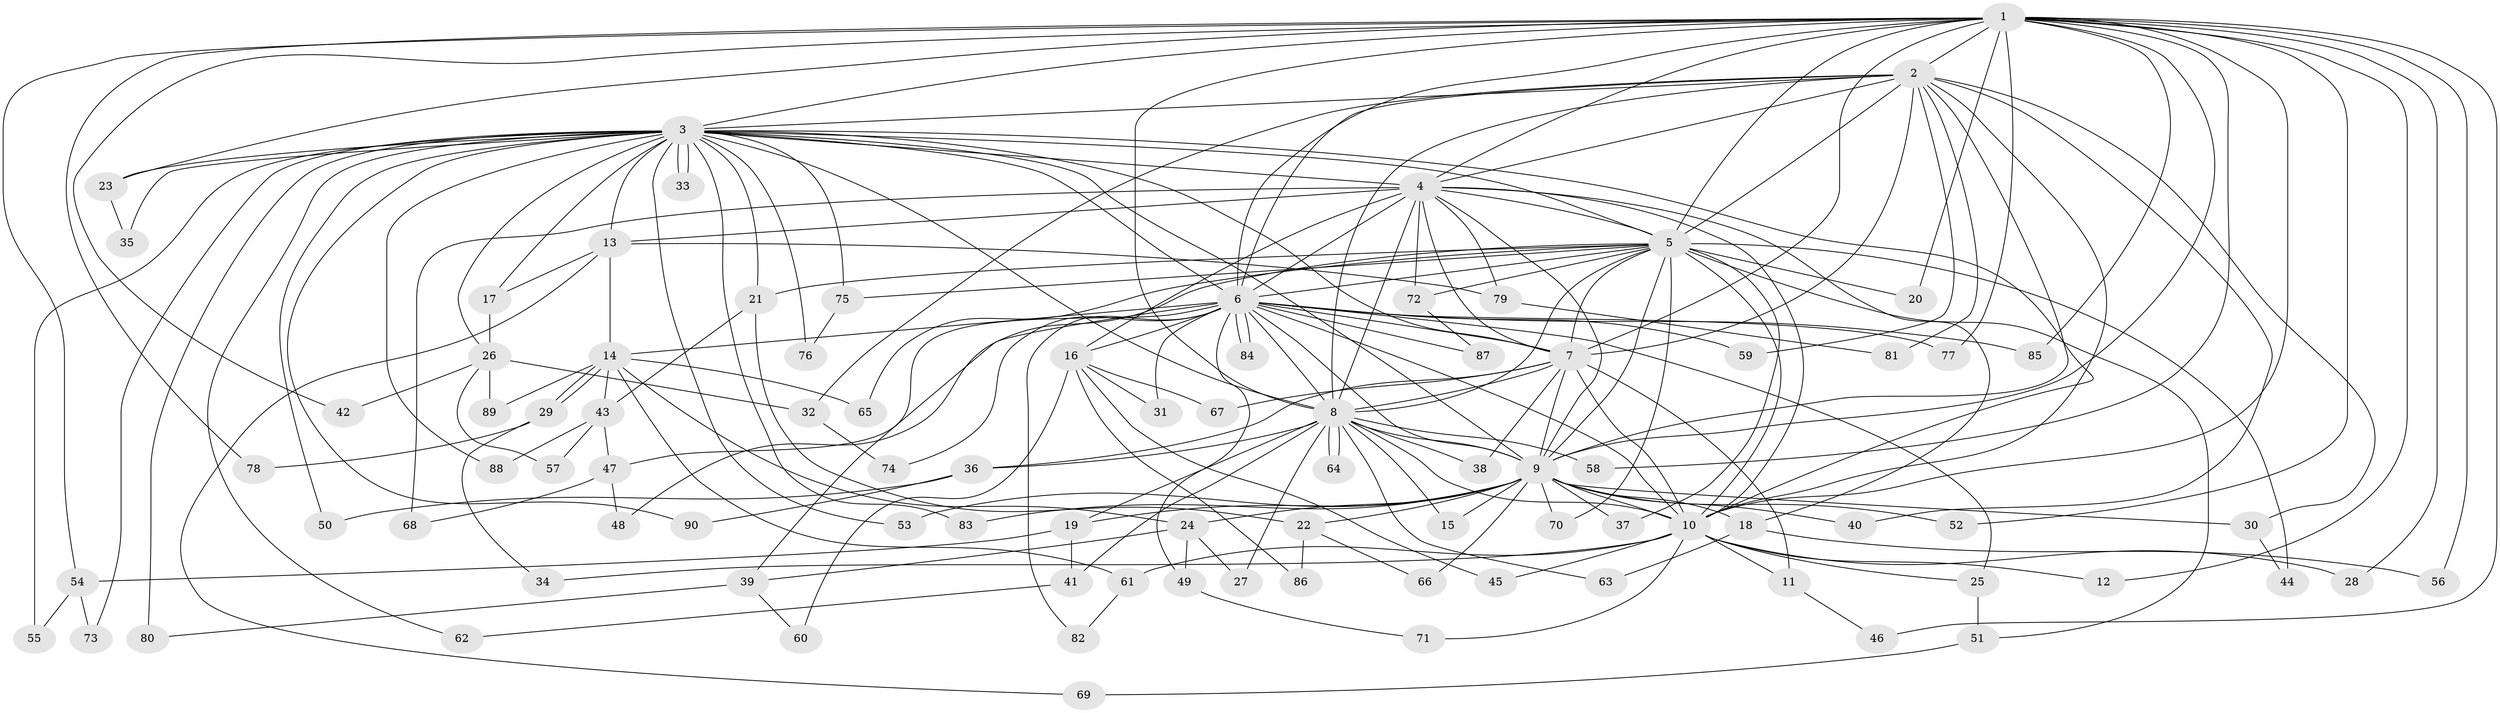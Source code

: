 // coarse degree distribution, {18: 0.027777777777777776, 12: 0.05555555555555555, 17: 0.05555555555555555, 13: 0.027777777777777776, 15: 0.027777777777777776, 14: 0.027777777777777776, 3: 0.2222222222222222, 2: 0.4722222222222222, 11: 0.027777777777777776, 4: 0.027777777777777776, 7: 0.027777777777777776}
// Generated by graph-tools (version 1.1) at 2025/17/03/04/25 18:17:20]
// undirected, 90 vertices, 205 edges
graph export_dot {
graph [start="1"]
  node [color=gray90,style=filled];
  1;
  2;
  3;
  4;
  5;
  6;
  7;
  8;
  9;
  10;
  11;
  12;
  13;
  14;
  15;
  16;
  17;
  18;
  19;
  20;
  21;
  22;
  23;
  24;
  25;
  26;
  27;
  28;
  29;
  30;
  31;
  32;
  33;
  34;
  35;
  36;
  37;
  38;
  39;
  40;
  41;
  42;
  43;
  44;
  45;
  46;
  47;
  48;
  49;
  50;
  51;
  52;
  53;
  54;
  55;
  56;
  57;
  58;
  59;
  60;
  61;
  62;
  63;
  64;
  65;
  66;
  67;
  68;
  69;
  70;
  71;
  72;
  73;
  74;
  75;
  76;
  77;
  78;
  79;
  80;
  81;
  82;
  83;
  84;
  85;
  86;
  87;
  88;
  89;
  90;
  1 -- 2;
  1 -- 3;
  1 -- 4;
  1 -- 5;
  1 -- 6;
  1 -- 7;
  1 -- 8;
  1 -- 9;
  1 -- 10;
  1 -- 12;
  1 -- 20;
  1 -- 23;
  1 -- 28;
  1 -- 42;
  1 -- 46;
  1 -- 52;
  1 -- 54;
  1 -- 56;
  1 -- 58;
  1 -- 77;
  1 -- 78;
  1 -- 85;
  2 -- 3;
  2 -- 4;
  2 -- 5;
  2 -- 6;
  2 -- 7;
  2 -- 8;
  2 -- 9;
  2 -- 10;
  2 -- 30;
  2 -- 32;
  2 -- 40;
  2 -- 59;
  2 -- 81;
  3 -- 4;
  3 -- 5;
  3 -- 6;
  3 -- 7;
  3 -- 8;
  3 -- 9;
  3 -- 10;
  3 -- 13;
  3 -- 17;
  3 -- 21;
  3 -- 23;
  3 -- 26;
  3 -- 33;
  3 -- 33;
  3 -- 35;
  3 -- 50;
  3 -- 53;
  3 -- 55;
  3 -- 62;
  3 -- 73;
  3 -- 75;
  3 -- 76;
  3 -- 80;
  3 -- 83;
  3 -- 88;
  3 -- 90;
  4 -- 5;
  4 -- 6;
  4 -- 7;
  4 -- 8;
  4 -- 9;
  4 -- 10;
  4 -- 13;
  4 -- 16;
  4 -- 18;
  4 -- 68;
  4 -- 72;
  4 -- 79;
  5 -- 6;
  5 -- 7;
  5 -- 8;
  5 -- 9;
  5 -- 10;
  5 -- 20;
  5 -- 21;
  5 -- 37;
  5 -- 39;
  5 -- 44;
  5 -- 51;
  5 -- 65;
  5 -- 70;
  5 -- 72;
  5 -- 75;
  6 -- 7;
  6 -- 8;
  6 -- 9;
  6 -- 10;
  6 -- 14;
  6 -- 16;
  6 -- 25;
  6 -- 31;
  6 -- 47;
  6 -- 48;
  6 -- 49;
  6 -- 59;
  6 -- 74;
  6 -- 77;
  6 -- 82;
  6 -- 84;
  6 -- 84;
  6 -- 85;
  6 -- 87;
  7 -- 8;
  7 -- 9;
  7 -- 10;
  7 -- 11;
  7 -- 36;
  7 -- 38;
  7 -- 67;
  8 -- 9;
  8 -- 10;
  8 -- 15;
  8 -- 19;
  8 -- 27;
  8 -- 36;
  8 -- 38;
  8 -- 41;
  8 -- 58;
  8 -- 63;
  8 -- 64;
  8 -- 64;
  9 -- 10;
  9 -- 15;
  9 -- 18;
  9 -- 19;
  9 -- 22;
  9 -- 24;
  9 -- 30;
  9 -- 37;
  9 -- 40;
  9 -- 52;
  9 -- 53;
  9 -- 66;
  9 -- 70;
  9 -- 83;
  10 -- 11;
  10 -- 12;
  10 -- 25;
  10 -- 28;
  10 -- 34;
  10 -- 45;
  10 -- 61;
  10 -- 71;
  11 -- 46;
  13 -- 14;
  13 -- 17;
  13 -- 69;
  13 -- 79;
  14 -- 24;
  14 -- 29;
  14 -- 29;
  14 -- 43;
  14 -- 61;
  14 -- 65;
  14 -- 89;
  16 -- 31;
  16 -- 45;
  16 -- 60;
  16 -- 67;
  16 -- 86;
  17 -- 26;
  18 -- 56;
  18 -- 63;
  19 -- 41;
  19 -- 54;
  21 -- 22;
  21 -- 43;
  22 -- 66;
  22 -- 86;
  23 -- 35;
  24 -- 27;
  24 -- 39;
  24 -- 49;
  25 -- 51;
  26 -- 32;
  26 -- 42;
  26 -- 57;
  26 -- 89;
  29 -- 34;
  29 -- 78;
  30 -- 44;
  32 -- 74;
  36 -- 50;
  36 -- 90;
  39 -- 60;
  39 -- 80;
  41 -- 62;
  43 -- 47;
  43 -- 57;
  43 -- 88;
  47 -- 48;
  47 -- 68;
  49 -- 71;
  51 -- 69;
  54 -- 55;
  54 -- 73;
  61 -- 82;
  72 -- 87;
  75 -- 76;
  79 -- 81;
}
